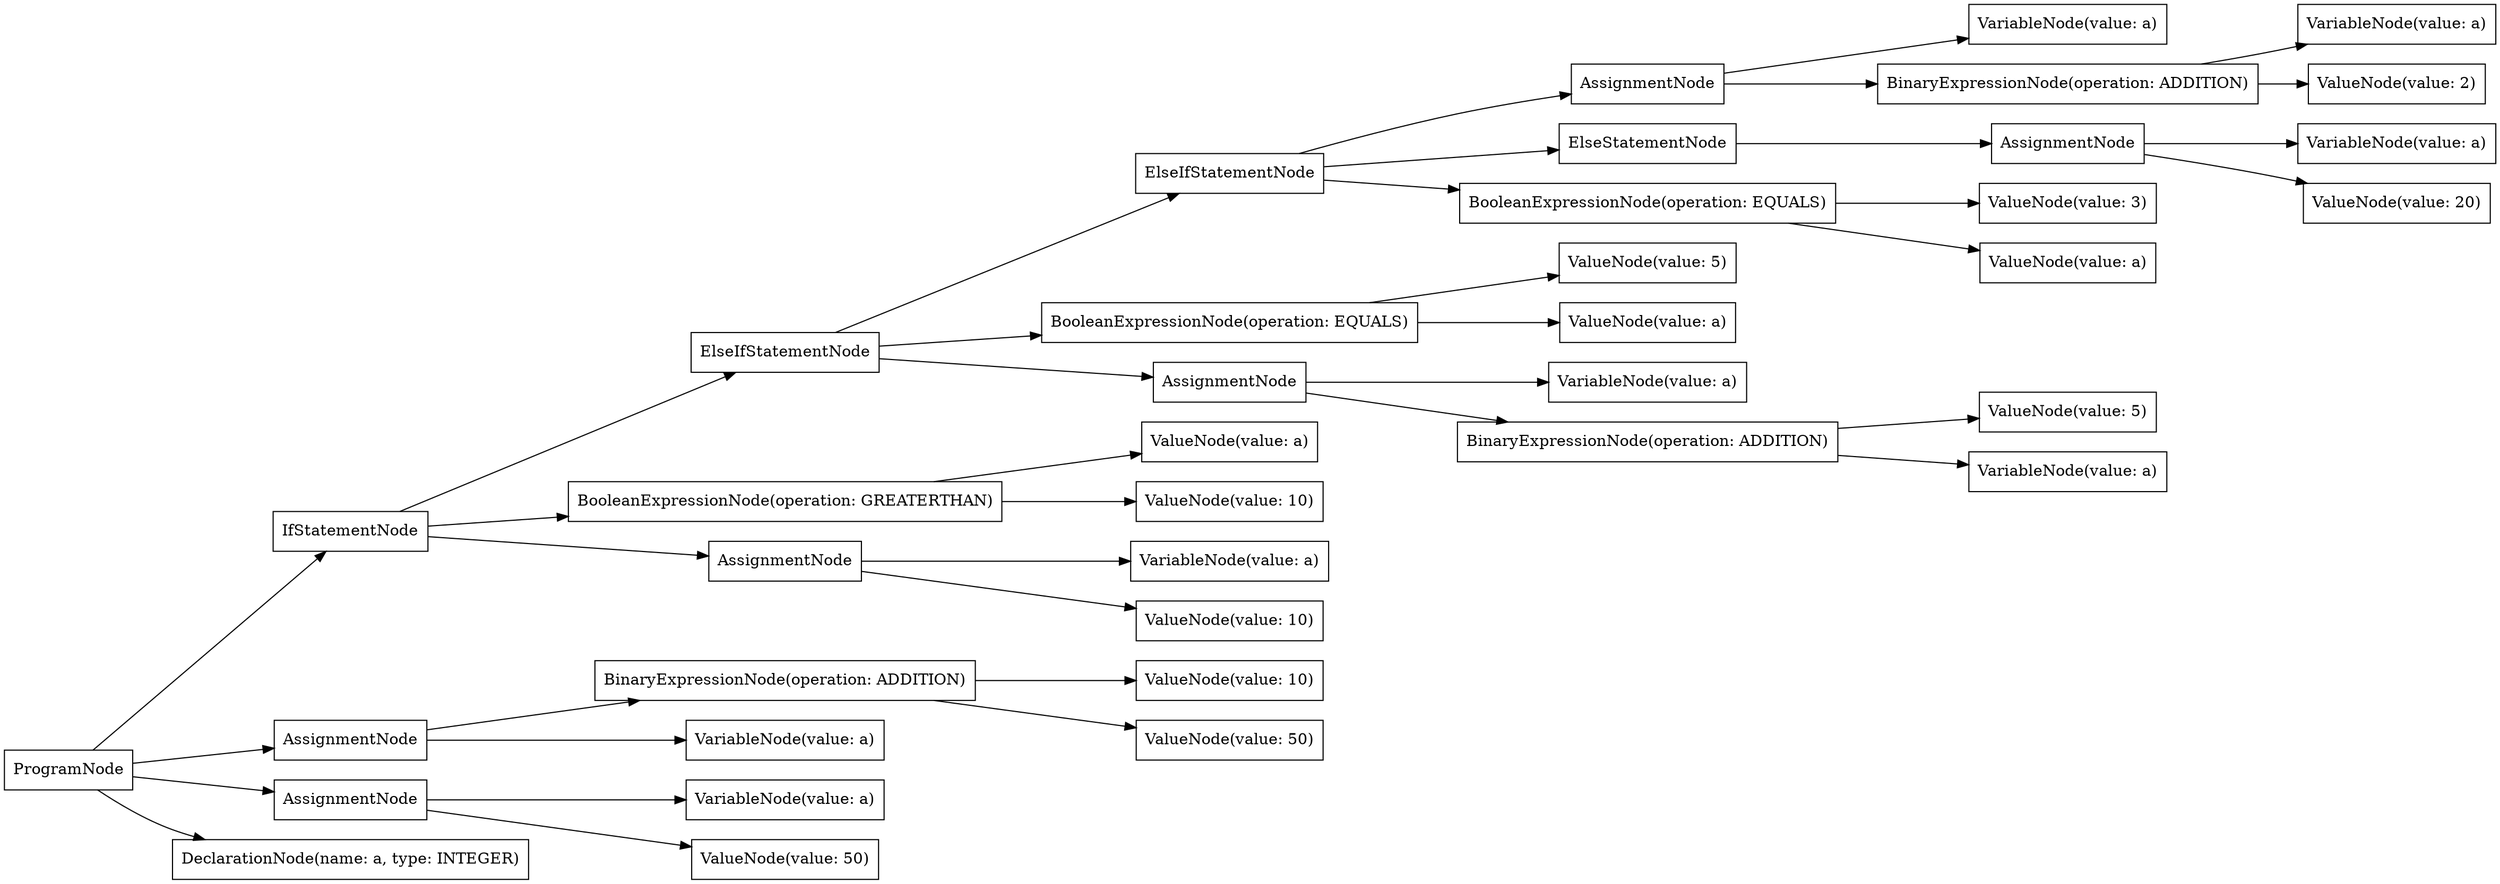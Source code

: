 digraph G {
rankdir=LR
"bc3b9168-ba56-417f-bb44-730d80153264" [label="IfStatementNode" shape="box"];
"7d1b5cd7-041a-4214-8b0c-4190f10e7314" [label="VariableNode(value: a)" shape="box"];
"ec715eb9-ec37-4f98-8b71-de16bed05ad6" [label="ValueNode(value: 5)" shape="box"];
"a48a975c-b6b1-4bb4-bf94-3124ff791792" [label="ElseIfStatementNode" shape="box"];
"0fdae7f7-924c-4df9-b1bd-b477de1f2204" [label="AssignmentNode" shape="box"];
"96797982-0468-4412-97fc-6fcc701915e3" [label="BinaryExpressionNode(operation: ADDITION)" shape="box"];
"2ba10275-4008-4660-abed-29eee80047b1" [label="VariableNode(value: a)" shape="box"];
"5ef08eb2-1059-4982-91fa-b7448d42062b" [label="ElseIfStatementNode" shape="box"];
"78c82188-996b-4832-9a1c-47eac4a29f5c" [label="BooleanExpressionNode(operation: EQUALS)" shape="box"];
"bef34865-3134-47d2-b832-40af1757e5e8" [label="AssignmentNode" shape="box"];
"3611afc8-2429-40a8-a7cc-c92e4c439aeb" [label="ValueNode(value: 10)" shape="box"];
"a9d19df7-4dfa-4e6d-800d-cd91b7cc9937" [label="VariableNode(value: a)" shape="box"];
"c68ba8b3-07ec-4c4a-a72f-3640f2cee9e8" [label="VariableNode(value: a)" shape="box"];
"4794fe19-b33c-43f0-b32a-d118e59eaff4" [label="BooleanExpressionNode(operation: GREATERTHAN)" shape="box"];
"afdff7eb-910b-4d6a-8e4e-7156b74d0199" [label="ValueNode(value: a)" shape="box"];
"7e84e3ea-1ba4-4578-ad88-8a4a1ac6b3af" [label="ValueNode(value: 10)" shape="box"];
"7c4011fb-6b76-4d71-8b53-35780efa2836" [label="AssignmentNode" shape="box"];
"a9bffae6-cc4c-4d41-a5af-696797376235" [label="VariableNode(value: a)" shape="box"];
"9993c90b-51be-4ae0-a346-816fd9b43b44" [label="ValueNode(value: 2)" shape="box"];
"235d9407-1bc6-4d94-8cc2-da38d29ff749" [label="DeclarationNode(name: a, type: INTEGER)" shape="box"];
"4096fec7-9113-4e6b-ad57-6a24dd490376" [label="AssignmentNode" shape="box"];
"fb6be650-c53b-41c8-b7b3-080d7564d9f7" [label="BinaryExpressionNode(operation: ADDITION)" shape="box"];
"d25ffc4b-0967-4bfa-ad1c-1bdf351b3374" [label="ValueNode(value: 5)" shape="box"];
"cb9c5884-7c38-43e6-8c45-c90e25a0edc8" [label="ValueNode(value: 3)" shape="box"];
"49189fb2-2745-4702-948a-955929570c4f" [label="AssignmentNode" shape="box"];
"eb042410-dc02-43a8-bfa5-4d724fce500d" [label="VariableNode(value: a)" shape="box"];
"f698a500-b9dc-4207-be5b-cc0d29ba6143" [label="VariableNode(value: a)" shape="box"];
"d8222e99-e210-4dd0-ab9f-23ea15fb7598" [label="ValueNode(value: 50)" shape="box"];
"3257e273-05f3-46ad-bebb-77027c0173b2" [label="ElseStatementNode" shape="box"];
"7f5caf14-4c76-419a-95dd-3a2b136e648d" [label="ValueNode(value: a)" shape="box"];
"7f5bea59-027e-40c1-b242-6173bc60831e" [label="AssignmentNode" shape="box"];
"c7481d79-b55e-4584-9eaf-fe5b3c553a79" [label="ValueNode(value: 50)" shape="box"];
"df3e42e3-0d39-4f91-bb47-b1e0481604bc" [label="ValueNode(value: 20)" shape="box"];
"2f19594f-d533-45e2-952e-777f2bc8d5a4" [label="ProgramNode" shape="box"];
"dc26baf2-dc53-4b27-9008-f73f6037ef1d" [label="BooleanExpressionNode(operation: EQUALS)" shape="box"];
"9d9b220c-d129-44bf-a2d4-8adc660ef279" [label="ValueNode(value: 10)" shape="box"];
"dfed1236-3062-4cc8-ab09-9b770cbddb0c" [label="VariableNode(value: a)" shape="box"];
"0d4048da-3961-41cc-be84-cc8fadfd0a7e" [label="ValueNode(value: a)" shape="box"];
"93c0b487-b8ea-45cc-b6c3-541e78bace79" [label="BinaryExpressionNode(operation: ADDITION)" shape="box"];
"2f19594f-d533-45e2-952e-777f2bc8d5a4" -> "235d9407-1bc6-4d94-8cc2-da38d29ff749";
"2f19594f-d533-45e2-952e-777f2bc8d5a4" -> "bef34865-3134-47d2-b832-40af1757e5e8";
"bef34865-3134-47d2-b832-40af1757e5e8" -> "f698a500-b9dc-4207-be5b-cc0d29ba6143";
"bef34865-3134-47d2-b832-40af1757e5e8" -> "d8222e99-e210-4dd0-ab9f-23ea15fb7598";
"2f19594f-d533-45e2-952e-777f2bc8d5a4" -> "bc3b9168-ba56-417f-bb44-730d80153264";
"bc3b9168-ba56-417f-bb44-730d80153264" -> "4794fe19-b33c-43f0-b32a-d118e59eaff4";
"4794fe19-b33c-43f0-b32a-d118e59eaff4" -> "afdff7eb-910b-4d6a-8e4e-7156b74d0199";
"4794fe19-b33c-43f0-b32a-d118e59eaff4" -> "9d9b220c-d129-44bf-a2d4-8adc660ef279";
"bc3b9168-ba56-417f-bb44-730d80153264" -> "49189fb2-2745-4702-948a-955929570c4f";
"49189fb2-2745-4702-948a-955929570c4f" -> "2ba10275-4008-4660-abed-29eee80047b1";
"49189fb2-2745-4702-948a-955929570c4f" -> "3611afc8-2429-40a8-a7cc-c92e4c439aeb";
"bc3b9168-ba56-417f-bb44-730d80153264" -> "5ef08eb2-1059-4982-91fa-b7448d42062b";
"5ef08eb2-1059-4982-91fa-b7448d42062b" -> "78c82188-996b-4832-9a1c-47eac4a29f5c";
"78c82188-996b-4832-9a1c-47eac4a29f5c" -> "7f5caf14-4c76-419a-95dd-3a2b136e648d";
"78c82188-996b-4832-9a1c-47eac4a29f5c" -> "ec715eb9-ec37-4f98-8b71-de16bed05ad6";
"5ef08eb2-1059-4982-91fa-b7448d42062b" -> "4096fec7-9113-4e6b-ad57-6a24dd490376";
"4096fec7-9113-4e6b-ad57-6a24dd490376" -> "c68ba8b3-07ec-4c4a-a72f-3640f2cee9e8";
"4096fec7-9113-4e6b-ad57-6a24dd490376" -> "fb6be650-c53b-41c8-b7b3-080d7564d9f7";
"fb6be650-c53b-41c8-b7b3-080d7564d9f7" -> "dfed1236-3062-4cc8-ab09-9b770cbddb0c";
"fb6be650-c53b-41c8-b7b3-080d7564d9f7" -> "d25ffc4b-0967-4bfa-ad1c-1bdf351b3374";
"5ef08eb2-1059-4982-91fa-b7448d42062b" -> "a48a975c-b6b1-4bb4-bf94-3124ff791792";
"a48a975c-b6b1-4bb4-bf94-3124ff791792" -> "dc26baf2-dc53-4b27-9008-f73f6037ef1d";
"dc26baf2-dc53-4b27-9008-f73f6037ef1d" -> "0d4048da-3961-41cc-be84-cc8fadfd0a7e";
"dc26baf2-dc53-4b27-9008-f73f6037ef1d" -> "cb9c5884-7c38-43e6-8c45-c90e25a0edc8";
"a48a975c-b6b1-4bb4-bf94-3124ff791792" -> "7c4011fb-6b76-4d71-8b53-35780efa2836";
"7c4011fb-6b76-4d71-8b53-35780efa2836" -> "eb042410-dc02-43a8-bfa5-4d724fce500d";
"7c4011fb-6b76-4d71-8b53-35780efa2836" -> "93c0b487-b8ea-45cc-b6c3-541e78bace79";
"93c0b487-b8ea-45cc-b6c3-541e78bace79" -> "a9bffae6-cc4c-4d41-a5af-696797376235";
"93c0b487-b8ea-45cc-b6c3-541e78bace79" -> "9993c90b-51be-4ae0-a346-816fd9b43b44";
"a48a975c-b6b1-4bb4-bf94-3124ff791792" -> "3257e273-05f3-46ad-bebb-77027c0173b2";
"3257e273-05f3-46ad-bebb-77027c0173b2" -> "7f5bea59-027e-40c1-b242-6173bc60831e";
"7f5bea59-027e-40c1-b242-6173bc60831e" -> "7d1b5cd7-041a-4214-8b0c-4190f10e7314";
"7f5bea59-027e-40c1-b242-6173bc60831e" -> "df3e42e3-0d39-4f91-bb47-b1e0481604bc";
"2f19594f-d533-45e2-952e-777f2bc8d5a4" -> "0fdae7f7-924c-4df9-b1bd-b477de1f2204";
"0fdae7f7-924c-4df9-b1bd-b477de1f2204" -> "a9d19df7-4dfa-4e6d-800d-cd91b7cc9937";
"0fdae7f7-924c-4df9-b1bd-b477de1f2204" -> "96797982-0468-4412-97fc-6fcc701915e3";
"96797982-0468-4412-97fc-6fcc701915e3" -> "7e84e3ea-1ba4-4578-ad88-8a4a1ac6b3af";
"96797982-0468-4412-97fc-6fcc701915e3" -> "c7481d79-b55e-4584-9eaf-fe5b3c553a79";
}